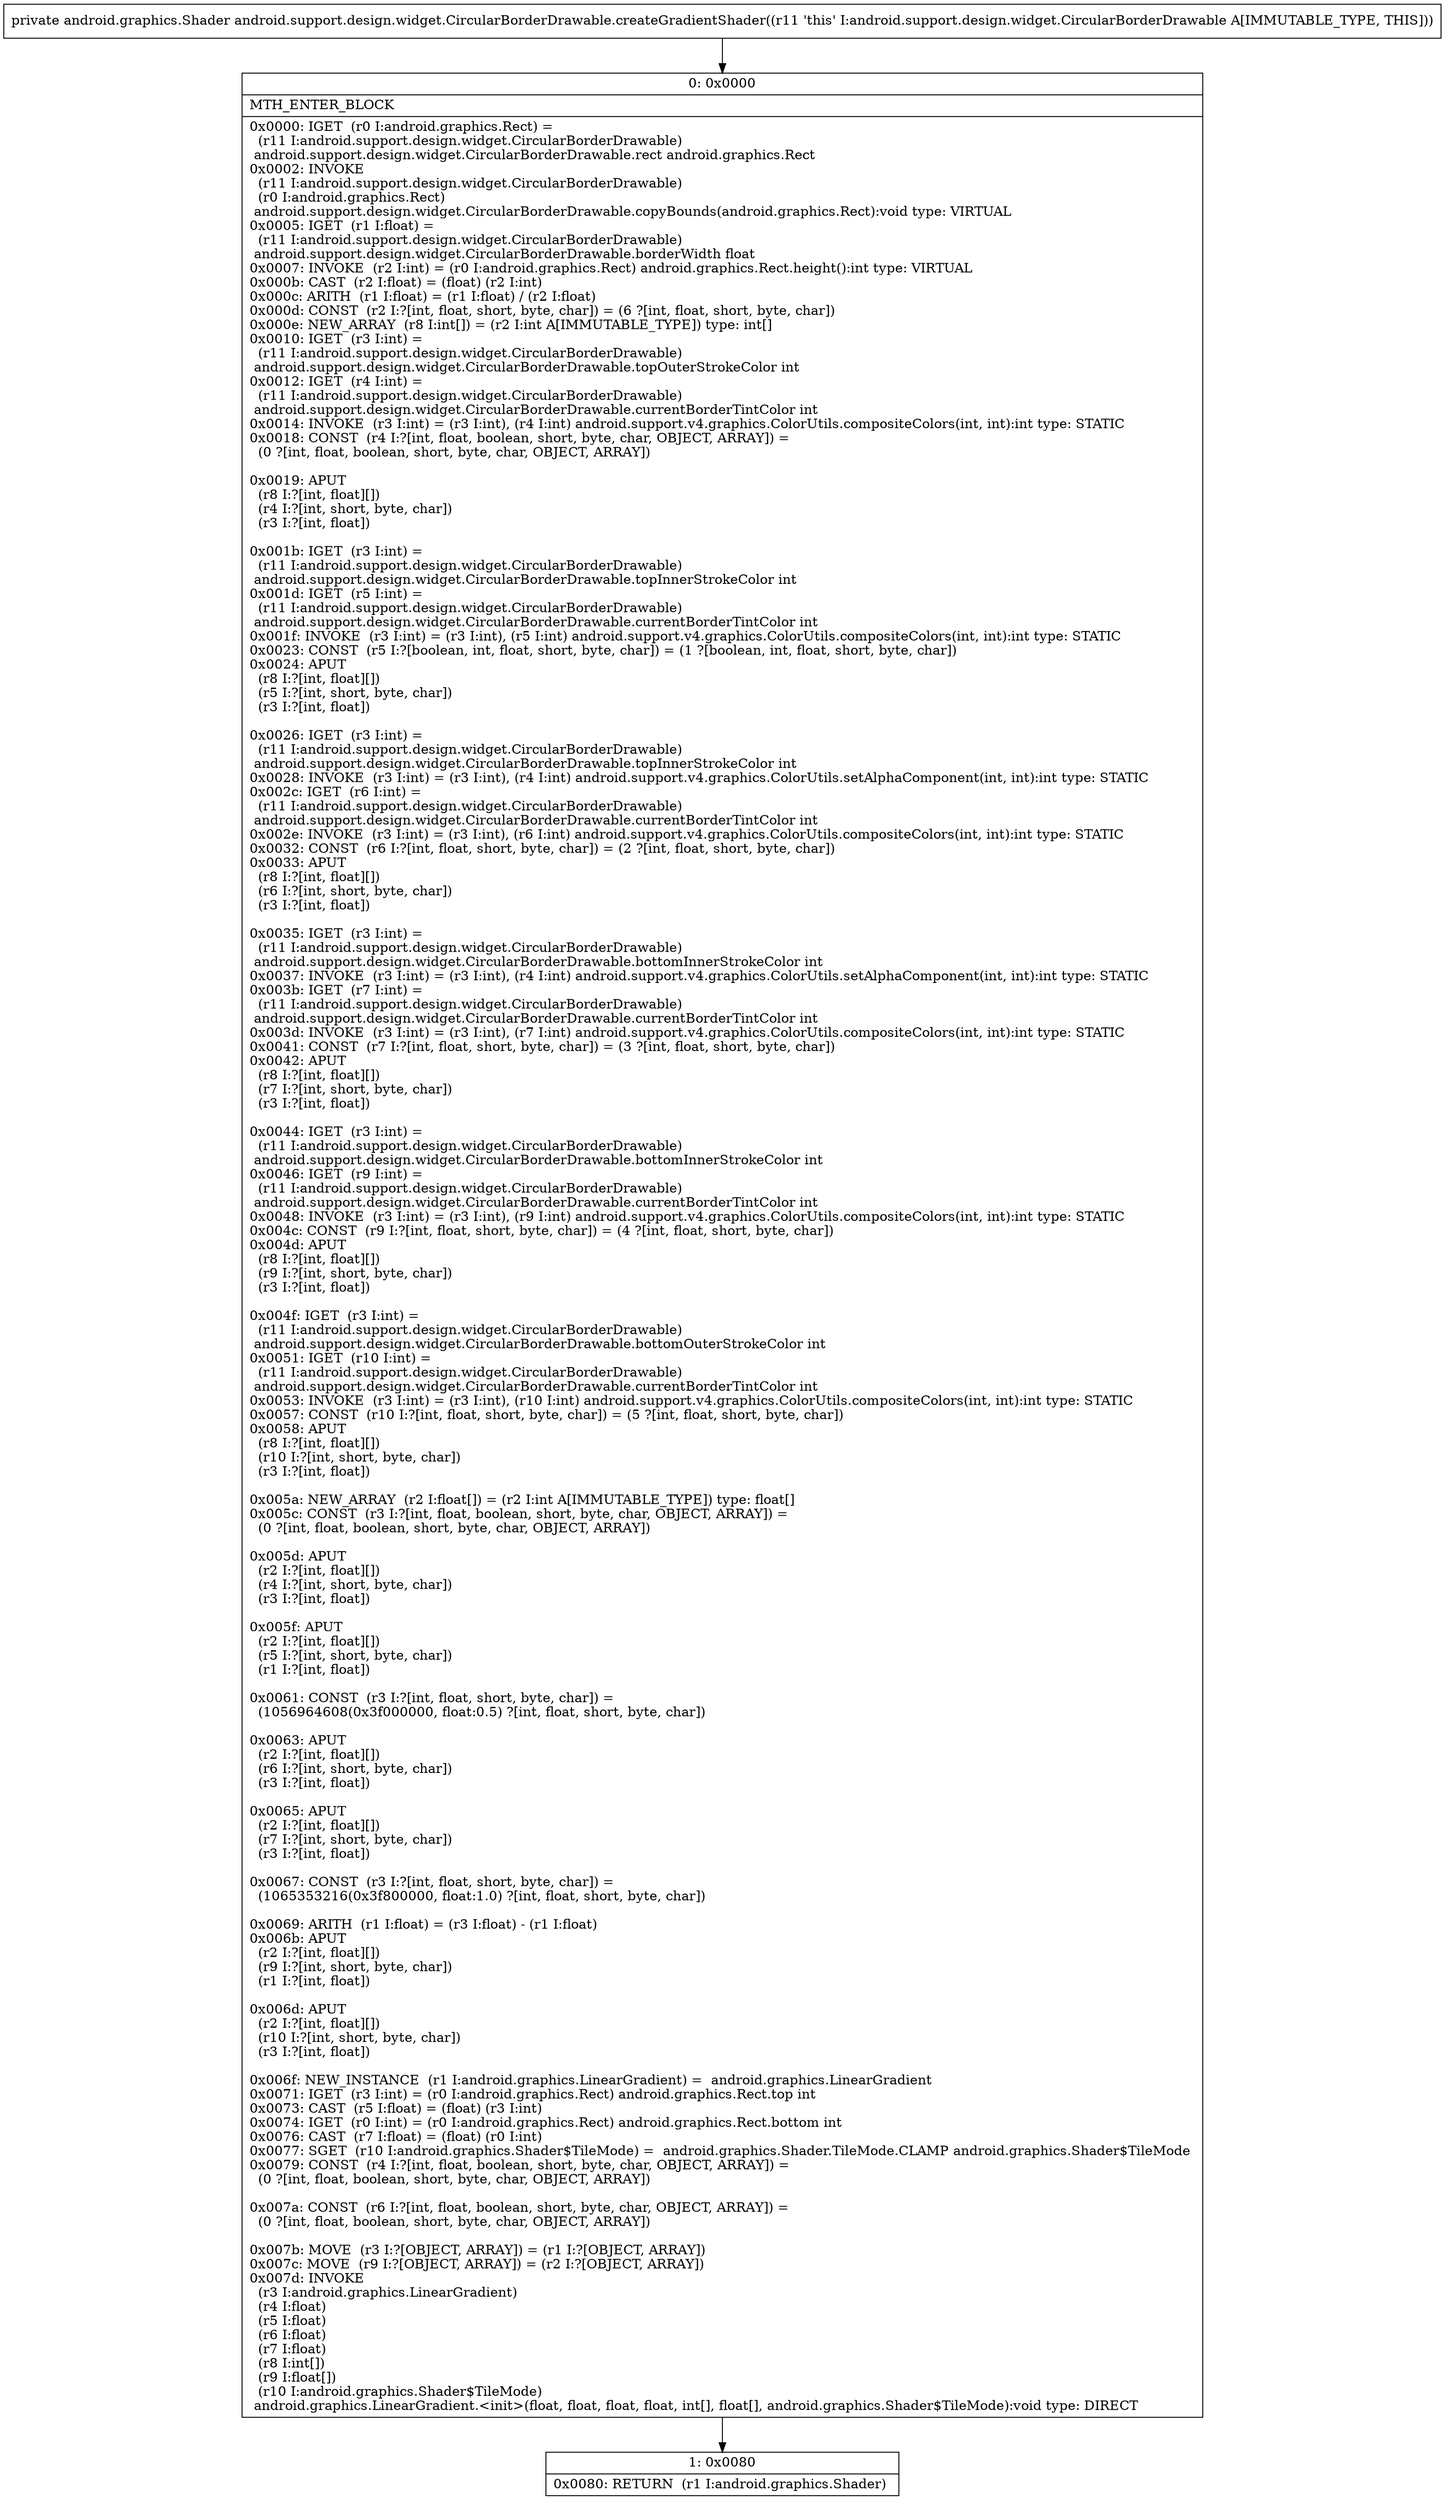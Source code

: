 digraph "CFG forandroid.support.design.widget.CircularBorderDrawable.createGradientShader()Landroid\/graphics\/Shader;" {
Node_0 [shape=record,label="{0\:\ 0x0000|MTH_ENTER_BLOCK\l|0x0000: IGET  (r0 I:android.graphics.Rect) = \l  (r11 I:android.support.design.widget.CircularBorderDrawable)\l android.support.design.widget.CircularBorderDrawable.rect android.graphics.Rect \l0x0002: INVOKE  \l  (r11 I:android.support.design.widget.CircularBorderDrawable)\l  (r0 I:android.graphics.Rect)\l android.support.design.widget.CircularBorderDrawable.copyBounds(android.graphics.Rect):void type: VIRTUAL \l0x0005: IGET  (r1 I:float) = \l  (r11 I:android.support.design.widget.CircularBorderDrawable)\l android.support.design.widget.CircularBorderDrawable.borderWidth float \l0x0007: INVOKE  (r2 I:int) = (r0 I:android.graphics.Rect) android.graphics.Rect.height():int type: VIRTUAL \l0x000b: CAST  (r2 I:float) = (float) (r2 I:int) \l0x000c: ARITH  (r1 I:float) = (r1 I:float) \/ (r2 I:float) \l0x000d: CONST  (r2 I:?[int, float, short, byte, char]) = (6 ?[int, float, short, byte, char]) \l0x000e: NEW_ARRAY  (r8 I:int[]) = (r2 I:int A[IMMUTABLE_TYPE]) type: int[] \l0x0010: IGET  (r3 I:int) = \l  (r11 I:android.support.design.widget.CircularBorderDrawable)\l android.support.design.widget.CircularBorderDrawable.topOuterStrokeColor int \l0x0012: IGET  (r4 I:int) = \l  (r11 I:android.support.design.widget.CircularBorderDrawable)\l android.support.design.widget.CircularBorderDrawable.currentBorderTintColor int \l0x0014: INVOKE  (r3 I:int) = (r3 I:int), (r4 I:int) android.support.v4.graphics.ColorUtils.compositeColors(int, int):int type: STATIC \l0x0018: CONST  (r4 I:?[int, float, boolean, short, byte, char, OBJECT, ARRAY]) = \l  (0 ?[int, float, boolean, short, byte, char, OBJECT, ARRAY])\l \l0x0019: APUT  \l  (r8 I:?[int, float][])\l  (r4 I:?[int, short, byte, char])\l  (r3 I:?[int, float])\l \l0x001b: IGET  (r3 I:int) = \l  (r11 I:android.support.design.widget.CircularBorderDrawable)\l android.support.design.widget.CircularBorderDrawable.topInnerStrokeColor int \l0x001d: IGET  (r5 I:int) = \l  (r11 I:android.support.design.widget.CircularBorderDrawable)\l android.support.design.widget.CircularBorderDrawable.currentBorderTintColor int \l0x001f: INVOKE  (r3 I:int) = (r3 I:int), (r5 I:int) android.support.v4.graphics.ColorUtils.compositeColors(int, int):int type: STATIC \l0x0023: CONST  (r5 I:?[boolean, int, float, short, byte, char]) = (1 ?[boolean, int, float, short, byte, char]) \l0x0024: APUT  \l  (r8 I:?[int, float][])\l  (r5 I:?[int, short, byte, char])\l  (r3 I:?[int, float])\l \l0x0026: IGET  (r3 I:int) = \l  (r11 I:android.support.design.widget.CircularBorderDrawable)\l android.support.design.widget.CircularBorderDrawable.topInnerStrokeColor int \l0x0028: INVOKE  (r3 I:int) = (r3 I:int), (r4 I:int) android.support.v4.graphics.ColorUtils.setAlphaComponent(int, int):int type: STATIC \l0x002c: IGET  (r6 I:int) = \l  (r11 I:android.support.design.widget.CircularBorderDrawable)\l android.support.design.widget.CircularBorderDrawable.currentBorderTintColor int \l0x002e: INVOKE  (r3 I:int) = (r3 I:int), (r6 I:int) android.support.v4.graphics.ColorUtils.compositeColors(int, int):int type: STATIC \l0x0032: CONST  (r6 I:?[int, float, short, byte, char]) = (2 ?[int, float, short, byte, char]) \l0x0033: APUT  \l  (r8 I:?[int, float][])\l  (r6 I:?[int, short, byte, char])\l  (r3 I:?[int, float])\l \l0x0035: IGET  (r3 I:int) = \l  (r11 I:android.support.design.widget.CircularBorderDrawable)\l android.support.design.widget.CircularBorderDrawable.bottomInnerStrokeColor int \l0x0037: INVOKE  (r3 I:int) = (r3 I:int), (r4 I:int) android.support.v4.graphics.ColorUtils.setAlphaComponent(int, int):int type: STATIC \l0x003b: IGET  (r7 I:int) = \l  (r11 I:android.support.design.widget.CircularBorderDrawable)\l android.support.design.widget.CircularBorderDrawable.currentBorderTintColor int \l0x003d: INVOKE  (r3 I:int) = (r3 I:int), (r7 I:int) android.support.v4.graphics.ColorUtils.compositeColors(int, int):int type: STATIC \l0x0041: CONST  (r7 I:?[int, float, short, byte, char]) = (3 ?[int, float, short, byte, char]) \l0x0042: APUT  \l  (r8 I:?[int, float][])\l  (r7 I:?[int, short, byte, char])\l  (r3 I:?[int, float])\l \l0x0044: IGET  (r3 I:int) = \l  (r11 I:android.support.design.widget.CircularBorderDrawable)\l android.support.design.widget.CircularBorderDrawable.bottomInnerStrokeColor int \l0x0046: IGET  (r9 I:int) = \l  (r11 I:android.support.design.widget.CircularBorderDrawable)\l android.support.design.widget.CircularBorderDrawable.currentBorderTintColor int \l0x0048: INVOKE  (r3 I:int) = (r3 I:int), (r9 I:int) android.support.v4.graphics.ColorUtils.compositeColors(int, int):int type: STATIC \l0x004c: CONST  (r9 I:?[int, float, short, byte, char]) = (4 ?[int, float, short, byte, char]) \l0x004d: APUT  \l  (r8 I:?[int, float][])\l  (r9 I:?[int, short, byte, char])\l  (r3 I:?[int, float])\l \l0x004f: IGET  (r3 I:int) = \l  (r11 I:android.support.design.widget.CircularBorderDrawable)\l android.support.design.widget.CircularBorderDrawable.bottomOuterStrokeColor int \l0x0051: IGET  (r10 I:int) = \l  (r11 I:android.support.design.widget.CircularBorderDrawable)\l android.support.design.widget.CircularBorderDrawable.currentBorderTintColor int \l0x0053: INVOKE  (r3 I:int) = (r3 I:int), (r10 I:int) android.support.v4.graphics.ColorUtils.compositeColors(int, int):int type: STATIC \l0x0057: CONST  (r10 I:?[int, float, short, byte, char]) = (5 ?[int, float, short, byte, char]) \l0x0058: APUT  \l  (r8 I:?[int, float][])\l  (r10 I:?[int, short, byte, char])\l  (r3 I:?[int, float])\l \l0x005a: NEW_ARRAY  (r2 I:float[]) = (r2 I:int A[IMMUTABLE_TYPE]) type: float[] \l0x005c: CONST  (r3 I:?[int, float, boolean, short, byte, char, OBJECT, ARRAY]) = \l  (0 ?[int, float, boolean, short, byte, char, OBJECT, ARRAY])\l \l0x005d: APUT  \l  (r2 I:?[int, float][])\l  (r4 I:?[int, short, byte, char])\l  (r3 I:?[int, float])\l \l0x005f: APUT  \l  (r2 I:?[int, float][])\l  (r5 I:?[int, short, byte, char])\l  (r1 I:?[int, float])\l \l0x0061: CONST  (r3 I:?[int, float, short, byte, char]) = \l  (1056964608(0x3f000000, float:0.5) ?[int, float, short, byte, char])\l \l0x0063: APUT  \l  (r2 I:?[int, float][])\l  (r6 I:?[int, short, byte, char])\l  (r3 I:?[int, float])\l \l0x0065: APUT  \l  (r2 I:?[int, float][])\l  (r7 I:?[int, short, byte, char])\l  (r3 I:?[int, float])\l \l0x0067: CONST  (r3 I:?[int, float, short, byte, char]) = \l  (1065353216(0x3f800000, float:1.0) ?[int, float, short, byte, char])\l \l0x0069: ARITH  (r1 I:float) = (r3 I:float) \- (r1 I:float) \l0x006b: APUT  \l  (r2 I:?[int, float][])\l  (r9 I:?[int, short, byte, char])\l  (r1 I:?[int, float])\l \l0x006d: APUT  \l  (r2 I:?[int, float][])\l  (r10 I:?[int, short, byte, char])\l  (r3 I:?[int, float])\l \l0x006f: NEW_INSTANCE  (r1 I:android.graphics.LinearGradient) =  android.graphics.LinearGradient \l0x0071: IGET  (r3 I:int) = (r0 I:android.graphics.Rect) android.graphics.Rect.top int \l0x0073: CAST  (r5 I:float) = (float) (r3 I:int) \l0x0074: IGET  (r0 I:int) = (r0 I:android.graphics.Rect) android.graphics.Rect.bottom int \l0x0076: CAST  (r7 I:float) = (float) (r0 I:int) \l0x0077: SGET  (r10 I:android.graphics.Shader$TileMode) =  android.graphics.Shader.TileMode.CLAMP android.graphics.Shader$TileMode \l0x0079: CONST  (r4 I:?[int, float, boolean, short, byte, char, OBJECT, ARRAY]) = \l  (0 ?[int, float, boolean, short, byte, char, OBJECT, ARRAY])\l \l0x007a: CONST  (r6 I:?[int, float, boolean, short, byte, char, OBJECT, ARRAY]) = \l  (0 ?[int, float, boolean, short, byte, char, OBJECT, ARRAY])\l \l0x007b: MOVE  (r3 I:?[OBJECT, ARRAY]) = (r1 I:?[OBJECT, ARRAY]) \l0x007c: MOVE  (r9 I:?[OBJECT, ARRAY]) = (r2 I:?[OBJECT, ARRAY]) \l0x007d: INVOKE  \l  (r3 I:android.graphics.LinearGradient)\l  (r4 I:float)\l  (r5 I:float)\l  (r6 I:float)\l  (r7 I:float)\l  (r8 I:int[])\l  (r9 I:float[])\l  (r10 I:android.graphics.Shader$TileMode)\l android.graphics.LinearGradient.\<init\>(float, float, float, float, int[], float[], android.graphics.Shader$TileMode):void type: DIRECT \l}"];
Node_1 [shape=record,label="{1\:\ 0x0080|0x0080: RETURN  (r1 I:android.graphics.Shader) \l}"];
MethodNode[shape=record,label="{private android.graphics.Shader android.support.design.widget.CircularBorderDrawable.createGradientShader((r11 'this' I:android.support.design.widget.CircularBorderDrawable A[IMMUTABLE_TYPE, THIS])) }"];
MethodNode -> Node_0;
Node_0 -> Node_1;
}

